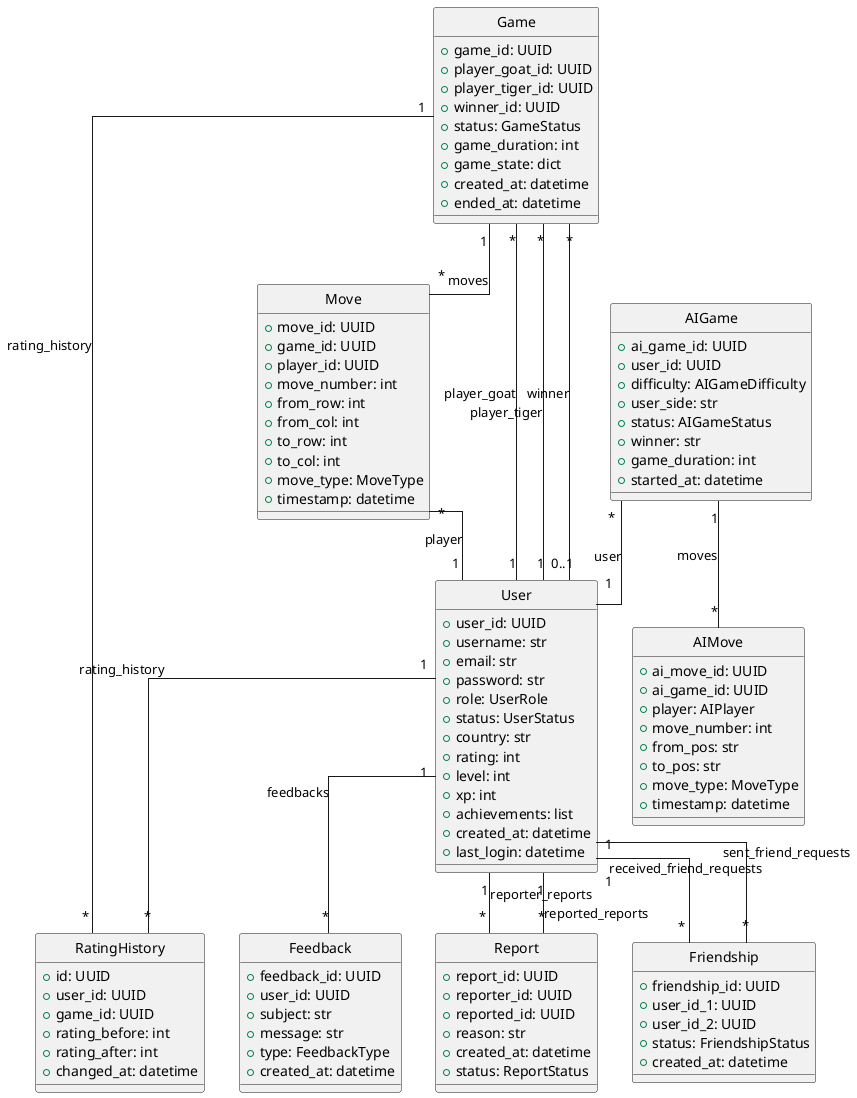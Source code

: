 @startuml
' Use top to bottom direction and straight lines
' Hide circles on association ends
left to right direction
' (But for top to bottom, use top to bottom direction)
top to bottom direction
skinparam linetype ortho
hide circle

' User and Friendship
class User {
  +user_id: UUID
  +username: str
  +email: str
  +password: str
  +role: UserRole
  +status: UserStatus
  +country: str
  +rating: int
  +level: int
  +xp: int
  +achievements: list
  +created_at: datetime
  +last_login: datetime
}

class Friendship {
  +friendship_id: UUID
  +user_id_1: UUID
  +user_id_2: UUID
  +status: FriendshipStatus
  +created_at: datetime
}

User "1" -- "*" Friendship : sent_friend_requests
User "1" -- "*" Friendship : received_friend_requests

' Game and Move
class Game {
  +game_id: UUID
  +player_goat_id: UUID
  +player_tiger_id: UUID
  +winner_id: UUID
  +status: GameStatus
  +game_duration: int
  +game_state: dict
  +created_at: datetime
  +ended_at: datetime
}

class Move {
  +move_id: UUID
  +game_id: UUID
  +player_id: UUID
  +move_number: int
  +from_row: int
  +from_col: int
  +to_row: int
  +to_col: int
  +move_type: MoveType
  +timestamp: datetime
}

Game "1" -- "*" Move : moves
Move "*" -- "1" User : player
Game "*" -- "1" User : player_goat
Game "*" -- "1" User : player_tiger
Game "*" -- "0..1" User : winner

' AI Game and AI Move
class AIGame {
  +ai_game_id: UUID
  +user_id: UUID
  +difficulty: AIGameDifficulty
  +user_side: str
  +status: AIGameStatus
  +winner: str
  +game_duration: int
  +started_at: datetime
}

class AIMove {
  +ai_move_id: UUID
  +ai_game_id: UUID
  +player: AIPlayer
  +move_number: int
  +from_pos: str
  +to_pos: str
  +move_type: MoveType
  +timestamp: datetime
}

AIGame "1" -- "*" AIMove : moves
AIGame "*" -- "1" User : user

' Rating History
class RatingHistory {
  +id: UUID
  +user_id: UUID
  +game_id: UUID
  +rating_before: int
  +rating_after: int
  +changed_at: datetime
}

User "1" -- "*" RatingHistory : rating_history
Game "1" -- "*" RatingHistory : rating_history

' Feedback and Report
class Feedback {
  +feedback_id: UUID
  +user_id: UUID
  +subject: str
  +message: str
  +type: FeedbackType
  +created_at: datetime
}

class Report {
  +report_id: UUID
  +reporter_id: UUID
  +reported_id: UUID
  +reason: str
  +created_at: datetime
  +status: ReportStatus
}

User "1" -- "*" Feedback : feedbacks
User "1" -- "*" Report : reporter_reports
User "1" -- "*" Report : reported_reports
@enduml 